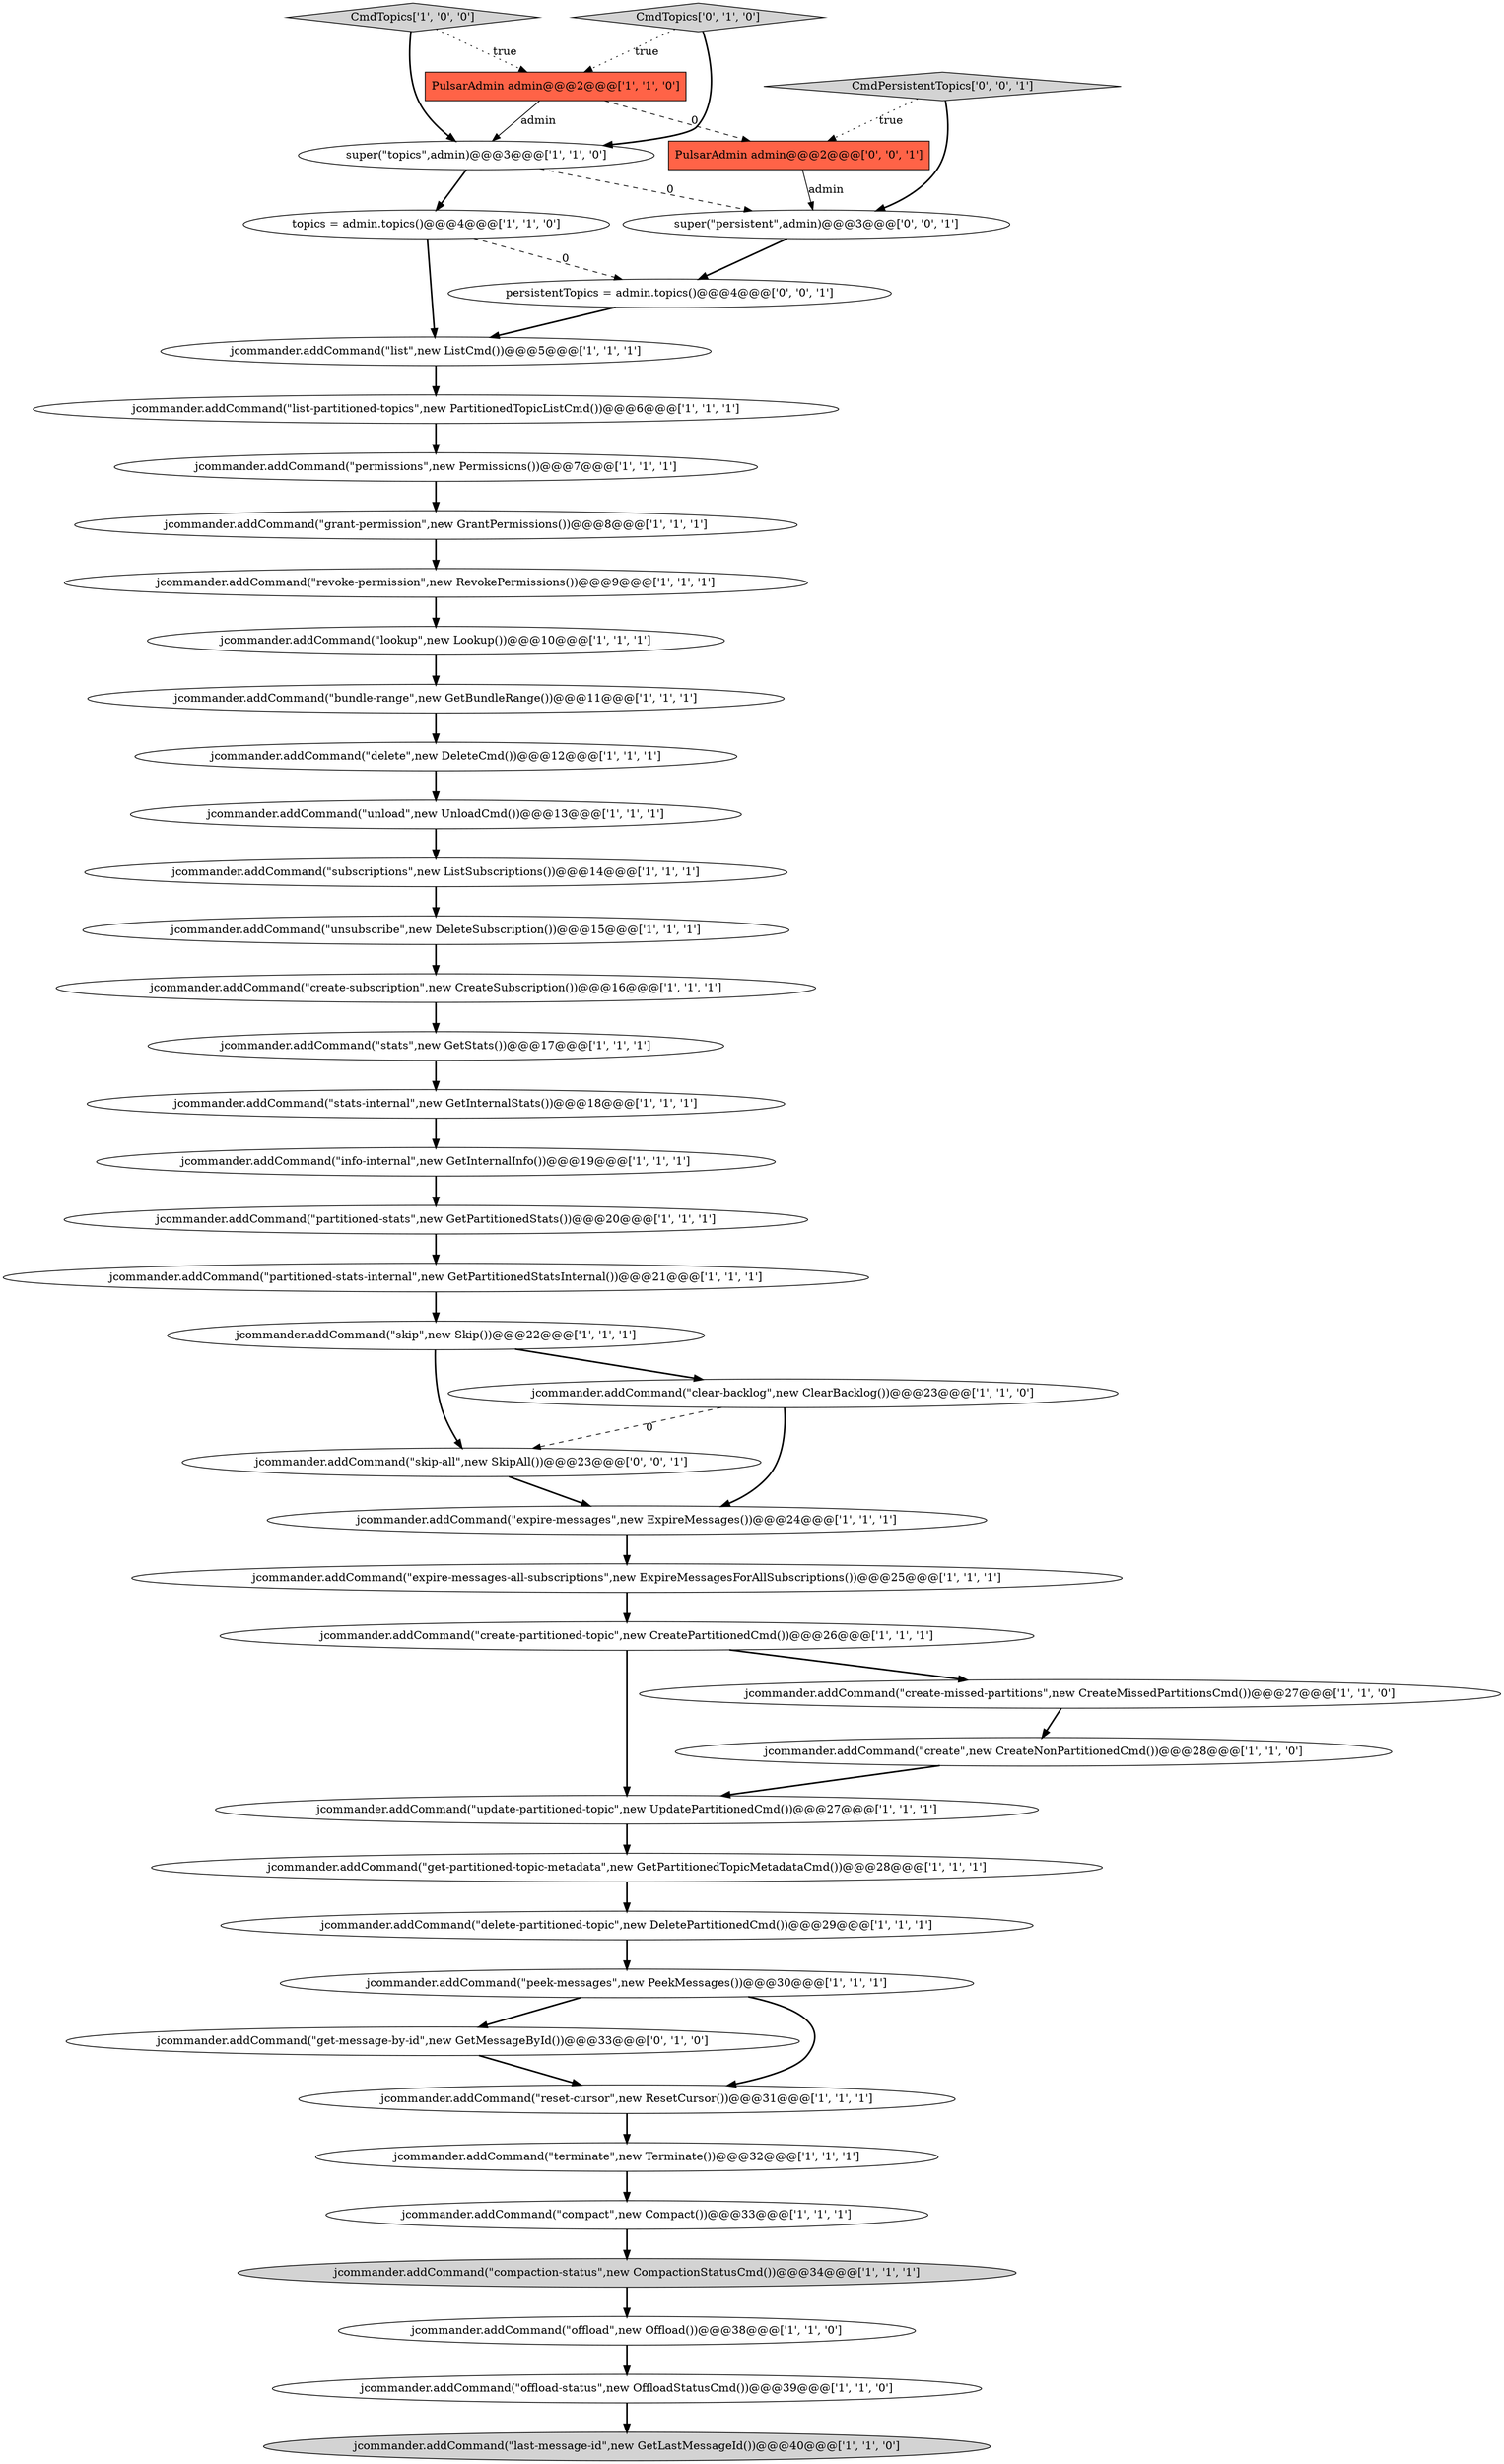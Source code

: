 digraph {
10 [style = filled, label = "jcommander.addCommand(\"reset-cursor\",new ResetCursor())@@@31@@@['1', '1', '1']", fillcolor = white, shape = ellipse image = "AAA0AAABBB1BBB"];
19 [style = filled, label = "jcommander.addCommand(\"delete-partitioned-topic\",new DeletePartitionedCmd())@@@29@@@['1', '1', '1']", fillcolor = white, shape = ellipse image = "AAA0AAABBB1BBB"];
11 [style = filled, label = "jcommander.addCommand(\"lookup\",new Lookup())@@@10@@@['1', '1', '1']", fillcolor = white, shape = ellipse image = "AAA0AAABBB1BBB"];
33 [style = filled, label = "jcommander.addCommand(\"update-partitioned-topic\",new UpdatePartitionedCmd())@@@27@@@['1', '1', '1']", fillcolor = white, shape = ellipse image = "AAA0AAABBB1BBB"];
44 [style = filled, label = "super(\"persistent\",admin)@@@3@@@['0', '0', '1']", fillcolor = white, shape = ellipse image = "AAA0AAABBB3BBB"];
17 [style = filled, label = "jcommander.addCommand(\"last-message-id\",new GetLastMessageId())@@@40@@@['1', '1', '0']", fillcolor = lightgray, shape = ellipse image = "AAA0AAABBB1BBB"];
45 [style = filled, label = "jcommander.addCommand(\"skip-all\",new SkipAll())@@@23@@@['0', '0', '1']", fillcolor = white, shape = ellipse image = "AAA0AAABBB3BBB"];
37 [style = filled, label = "CmdTopics['1', '0', '0']", fillcolor = lightgray, shape = diamond image = "AAA0AAABBB1BBB"];
39 [style = filled, label = "jcommander.addCommand(\"get-message-by-id\",new GetMessageById())@@@33@@@['0', '1', '0']", fillcolor = white, shape = ellipse image = "AAA1AAABBB2BBB"];
27 [style = filled, label = "jcommander.addCommand(\"create-partitioned-topic\",new CreatePartitionedCmd())@@@26@@@['1', '1', '1']", fillcolor = white, shape = ellipse image = "AAA0AAABBB1BBB"];
36 [style = filled, label = "jcommander.addCommand(\"expire-messages-all-subscriptions\",new ExpireMessagesForAllSubscriptions())@@@25@@@['1', '1', '1']", fillcolor = white, shape = ellipse image = "AAA0AAABBB1BBB"];
20 [style = filled, label = "jcommander.addCommand(\"grant-permission\",new GrantPermissions())@@@8@@@['1', '1', '1']", fillcolor = white, shape = ellipse image = "AAA0AAABBB1BBB"];
28 [style = filled, label = "topics = admin.topics()@@@4@@@['1', '1', '0']", fillcolor = white, shape = ellipse image = "AAA0AAABBB1BBB"];
24 [style = filled, label = "jcommander.addCommand(\"create-subscription\",new CreateSubscription())@@@16@@@['1', '1', '1']", fillcolor = white, shape = ellipse image = "AAA0AAABBB1BBB"];
41 [style = filled, label = "CmdPersistentTopics['0', '0', '1']", fillcolor = lightgray, shape = diamond image = "AAA0AAABBB3BBB"];
43 [style = filled, label = "PulsarAdmin admin@@@2@@@['0', '0', '1']", fillcolor = tomato, shape = box image = "AAA0AAABBB3BBB"];
16 [style = filled, label = "jcommander.addCommand(\"get-partitioned-topic-metadata\",new GetPartitionedTopicMetadataCmd())@@@28@@@['1', '1', '1']", fillcolor = white, shape = ellipse image = "AAA0AAABBB1BBB"];
3 [style = filled, label = "super(\"topics\",admin)@@@3@@@['1', '1', '0']", fillcolor = white, shape = ellipse image = "AAA0AAABBB1BBB"];
35 [style = filled, label = "jcommander.addCommand(\"info-internal\",new GetInternalInfo())@@@19@@@['1', '1', '1']", fillcolor = white, shape = ellipse image = "AAA0AAABBB1BBB"];
0 [style = filled, label = "jcommander.addCommand(\"create\",new CreateNonPartitionedCmd())@@@28@@@['1', '1', '0']", fillcolor = white, shape = ellipse image = "AAA0AAABBB1BBB"];
6 [style = filled, label = "jcommander.addCommand(\"compaction-status\",new CompactionStatusCmd())@@@34@@@['1', '1', '1']", fillcolor = lightgray, shape = ellipse image = "AAA0AAABBB1BBB"];
12 [style = filled, label = "jcommander.addCommand(\"skip\",new Skip())@@@22@@@['1', '1', '1']", fillcolor = white, shape = ellipse image = "AAA0AAABBB1BBB"];
2 [style = filled, label = "jcommander.addCommand(\"expire-messages\",new ExpireMessages())@@@24@@@['1', '1', '1']", fillcolor = white, shape = ellipse image = "AAA0AAABBB1BBB"];
13 [style = filled, label = "jcommander.addCommand(\"compact\",new Compact())@@@33@@@['1', '1', '1']", fillcolor = white, shape = ellipse image = "AAA0AAABBB1BBB"];
34 [style = filled, label = "PulsarAdmin admin@@@2@@@['1', '1', '0']", fillcolor = tomato, shape = box image = "AAA0AAABBB1BBB"];
38 [style = filled, label = "jcommander.addCommand(\"list-partitioned-topics\",new PartitionedTopicListCmd())@@@6@@@['1', '1', '1']", fillcolor = white, shape = ellipse image = "AAA0AAABBB1BBB"];
32 [style = filled, label = "jcommander.addCommand(\"offload\",new Offload())@@@38@@@['1', '1', '0']", fillcolor = white, shape = ellipse image = "AAA0AAABBB1BBB"];
31 [style = filled, label = "jcommander.addCommand(\"peek-messages\",new PeekMessages())@@@30@@@['1', '1', '1']", fillcolor = white, shape = ellipse image = "AAA0AAABBB1BBB"];
40 [style = filled, label = "CmdTopics['0', '1', '0']", fillcolor = lightgray, shape = diamond image = "AAA0AAABBB2BBB"];
26 [style = filled, label = "jcommander.addCommand(\"list\",new ListCmd())@@@5@@@['1', '1', '1']", fillcolor = white, shape = ellipse image = "AAA0AAABBB1BBB"];
9 [style = filled, label = "jcommander.addCommand(\"stats\",new GetStats())@@@17@@@['1', '1', '1']", fillcolor = white, shape = ellipse image = "AAA0AAABBB1BBB"];
7 [style = filled, label = "jcommander.addCommand(\"delete\",new DeleteCmd())@@@12@@@['1', '1', '1']", fillcolor = white, shape = ellipse image = "AAA0AAABBB1BBB"];
8 [style = filled, label = "jcommander.addCommand(\"unsubscribe\",new DeleteSubscription())@@@15@@@['1', '1', '1']", fillcolor = white, shape = ellipse image = "AAA0AAABBB1BBB"];
25 [style = filled, label = "jcommander.addCommand(\"stats-internal\",new GetInternalStats())@@@18@@@['1', '1', '1']", fillcolor = white, shape = ellipse image = "AAA0AAABBB1BBB"];
15 [style = filled, label = "jcommander.addCommand(\"permissions\",new Permissions())@@@7@@@['1', '1', '1']", fillcolor = white, shape = ellipse image = "AAA0AAABBB1BBB"];
18 [style = filled, label = "jcommander.addCommand(\"terminate\",new Terminate())@@@32@@@['1', '1', '1']", fillcolor = white, shape = ellipse image = "AAA0AAABBB1BBB"];
5 [style = filled, label = "jcommander.addCommand(\"offload-status\",new OffloadStatusCmd())@@@39@@@['1', '1', '0']", fillcolor = white, shape = ellipse image = "AAA0AAABBB1BBB"];
4 [style = filled, label = "jcommander.addCommand(\"subscriptions\",new ListSubscriptions())@@@14@@@['1', '1', '1']", fillcolor = white, shape = ellipse image = "AAA0AAABBB1BBB"];
21 [style = filled, label = "jcommander.addCommand(\"unload\",new UnloadCmd())@@@13@@@['1', '1', '1']", fillcolor = white, shape = ellipse image = "AAA0AAABBB1BBB"];
29 [style = filled, label = "jcommander.addCommand(\"revoke-permission\",new RevokePermissions())@@@9@@@['1', '1', '1']", fillcolor = white, shape = ellipse image = "AAA0AAABBB1BBB"];
14 [style = filled, label = "jcommander.addCommand(\"partitioned-stats-internal\",new GetPartitionedStatsInternal())@@@21@@@['1', '1', '1']", fillcolor = white, shape = ellipse image = "AAA0AAABBB1BBB"];
1 [style = filled, label = "jcommander.addCommand(\"clear-backlog\",new ClearBacklog())@@@23@@@['1', '1', '0']", fillcolor = white, shape = ellipse image = "AAA0AAABBB1BBB"];
42 [style = filled, label = "persistentTopics = admin.topics()@@@4@@@['0', '0', '1']", fillcolor = white, shape = ellipse image = "AAA0AAABBB3BBB"];
23 [style = filled, label = "jcommander.addCommand(\"bundle-range\",new GetBundleRange())@@@11@@@['1', '1', '1']", fillcolor = white, shape = ellipse image = "AAA0AAABBB1BBB"];
22 [style = filled, label = "jcommander.addCommand(\"partitioned-stats\",new GetPartitionedStats())@@@20@@@['1', '1', '1']", fillcolor = white, shape = ellipse image = "AAA0AAABBB1BBB"];
30 [style = filled, label = "jcommander.addCommand(\"create-missed-partitions\",new CreateMissedPartitionsCmd())@@@27@@@['1', '1', '0']", fillcolor = white, shape = ellipse image = "AAA0AAABBB1BBB"];
37->34 [style = dotted, label="true"];
41->43 [style = dotted, label="true"];
36->27 [style = bold, label=""];
26->38 [style = bold, label=""];
38->15 [style = bold, label=""];
0->33 [style = bold, label=""];
27->33 [style = bold, label=""];
3->44 [style = dashed, label="0"];
31->10 [style = bold, label=""];
44->42 [style = bold, label=""];
34->43 [style = dashed, label="0"];
32->5 [style = bold, label=""];
41->44 [style = bold, label=""];
16->19 [style = bold, label=""];
28->42 [style = dashed, label="0"];
28->26 [style = bold, label=""];
13->6 [style = bold, label=""];
18->13 [style = bold, label=""];
12->1 [style = bold, label=""];
14->12 [style = bold, label=""];
4->8 [style = bold, label=""];
7->21 [style = bold, label=""];
33->16 [style = bold, label=""];
10->18 [style = bold, label=""];
43->44 [style = solid, label="admin"];
5->17 [style = bold, label=""];
45->2 [style = bold, label=""];
40->34 [style = dotted, label="true"];
2->36 [style = bold, label=""];
39->10 [style = bold, label=""];
6->32 [style = bold, label=""];
22->14 [style = bold, label=""];
25->35 [style = bold, label=""];
34->3 [style = solid, label="admin"];
27->30 [style = bold, label=""];
11->23 [style = bold, label=""];
30->0 [style = bold, label=""];
23->7 [style = bold, label=""];
12->45 [style = bold, label=""];
20->29 [style = bold, label=""];
24->9 [style = bold, label=""];
15->20 [style = bold, label=""];
37->3 [style = bold, label=""];
19->31 [style = bold, label=""];
8->24 [style = bold, label=""];
9->25 [style = bold, label=""];
31->39 [style = bold, label=""];
42->26 [style = bold, label=""];
40->3 [style = bold, label=""];
3->28 [style = bold, label=""];
21->4 [style = bold, label=""];
35->22 [style = bold, label=""];
1->2 [style = bold, label=""];
1->45 [style = dashed, label="0"];
29->11 [style = bold, label=""];
}
